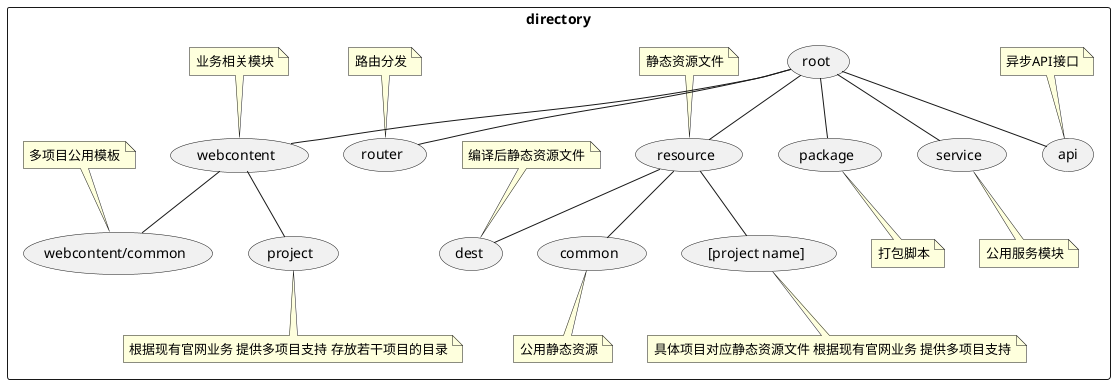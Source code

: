 @startuml
    rectangle directory {
        (root)--(api)
         note top: 异步API接口
        (root)--(package)
         note bottom: 打包脚本
        (root)--(resource)
        note top: 静态资源文件
        (resource)--([project name])
        note bottom: 具体项目对应静态资源文件 根据现有官网业务 提供多项目支持
        (resource)--(dest)
        note top: 编译后静态资源文件
        (resource)--(common)
        note bottom: 公用静态资源
        (root)--(router)
        note top: 路由分发
        (root)--(service)
        note bottom: 公用服务模块
        (root)--(webcontent)
        note top: 业务相关模块
        (webcontent)--(project)
        note bottom: 根据现有官网业务 提供多项目支持 存放若干项目的目录
        (webcontent)--(webcontent/common)
        note top: 多项目公用模板
      }
@enduml

@startuml
package isomorphism{
  request --> [index.js]
  [index.js] --> [router/page.router.js]: 页面
  [index.js] --> [router/api.router.js]: 异步api
  [index.js] --> [router/resource.router.js]: 静态资源
  [router/page.router.js] --> [redis]
  note bottom: hisCache.planB = function(){};//未命中cache则生成新页面
  [router/page.router.js] --> [webcontent/project/project_name/controller/page_name/index.js]: 未命中cache则生成新页面 根据path,到对应的Project
  [webcontent/project/project_name/controller/page_name/index.js]
  note bottom: return new Promise(function (resolve) {resolve(json);})};
  [webcontent/project/project_name/controller/page_name/index.js] --> [api] :由api获取数据
  [webcontent/project/project_name/controller/page_name/index.js] --> [webcontent/project/project_name/pages/page_name/(template)] :获取对应模板
}
@enduml
